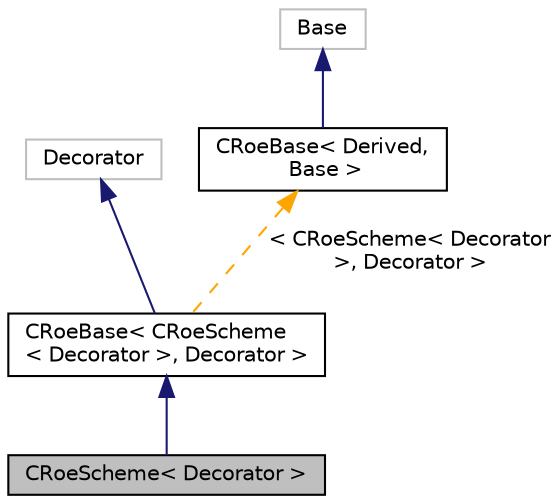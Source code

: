 digraph "CRoeScheme&lt; Decorator &gt;"
{
 // LATEX_PDF_SIZE
  edge [fontname="Helvetica",fontsize="10",labelfontname="Helvetica",labelfontsize="10"];
  node [fontname="Helvetica",fontsize="10",shape=record];
  Node1 [label="CRoeScheme\< Decorator \>",height=0.2,width=0.4,color="black", fillcolor="grey75", style="filled", fontcolor="black",tooltip="Classical Roe scheme."];
  Node2 -> Node1 [dir="back",color="midnightblue",fontsize="10",style="solid",fontname="Helvetica"];
  Node2 [label="CRoeBase\< CRoeScheme\l\< Decorator \>, Decorator \>",height=0.2,width=0.4,color="black", fillcolor="white", style="filled",URL="$classCRoeBase.html",tooltip=" "];
  Node3 -> Node2 [dir="back",color="midnightblue",fontsize="10",style="solid",fontname="Helvetica"];
  Node3 [label="Decorator",height=0.2,width=0.4,color="grey75", fillcolor="white", style="filled",tooltip=" "];
  Node4 -> Node2 [dir="back",color="orange",fontsize="10",style="dashed",label=" \< CRoeScheme\< Decorator\l \>, Decorator \>" ,fontname="Helvetica"];
  Node4 [label="CRoeBase\< Derived,\l Base \>",height=0.2,width=0.4,color="black", fillcolor="white", style="filled",URL="$classCRoeBase.html",tooltip="Base class for Roe schemes, derived classes implement the dissipation term in a const \"finalizeFlux\" ..."];
  Node5 -> Node4 [dir="back",color="midnightblue",fontsize="10",style="solid",fontname="Helvetica"];
  Node5 [label="Base",height=0.2,width=0.4,color="grey75", fillcolor="white", style="filled",tooltip=" "];
}
